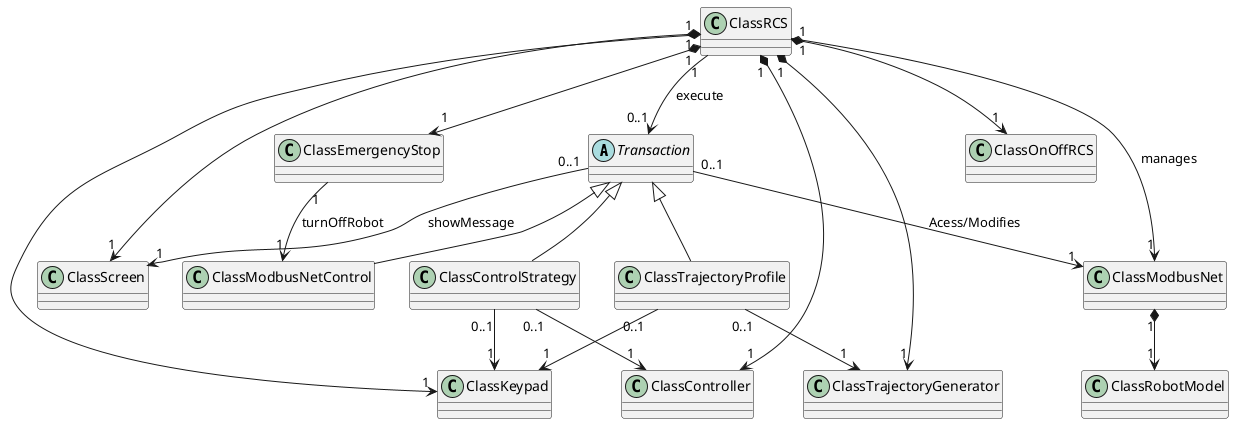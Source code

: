 @startuml
abstract class Transaction
ClassRCS "1" *-->  "1" ClassEmergencyStop
ClassRCS "1" *--> "1" ClassTrajectoryGenerator
ClassRCS "1" *--> "1" ClassKeypad
ClassRCS "1" *--> "1" ClassOnOffRCS
ClassRCS  "1" *-->  "1" ClassScreen
ClassRCS "1" *--> "1" ClassController
ClassRCS "1" --> "1"ClassModbusNet:manages
ClassModbusNet "1" *-->  "1" ClassRobotModel
ClassRCS "1"--> "0..1" Transaction: execute
Transaction <|-- ClassControlStrategy
Transaction  <|-- ClassTrajectoryProfile
Transaction<|-- ClassModbusNetControl
ClassControlStrategy "0..1" --> "1" ClassController
ClassControlStrategy "0..1" --> "1"ClassKeypad
ClassTrajectoryProfile "0..1"--> "1"ClassTrajectoryGenerator
ClassTrajectoryProfile  "0..1"--> "1" ClassKeypad
Transaction "0..1" --> "1"ClassScreen: showMessage
Transaction "0..1" --> "1" ClassModbusNet: Acess/Modifies
ClassEmergencyStop "1"--> "1" ClassModbusNetControl: turnOffRobot
@enduml